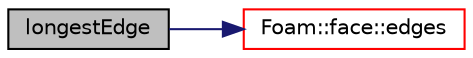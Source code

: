 digraph "longestEdge"
{
  bgcolor="transparent";
  edge [fontname="Helvetica",fontsize="10",labelfontname="Helvetica",labelfontsize="10"];
  node [fontname="Helvetica",fontsize="10",shape=record];
  rankdir="LR";
  Node126048 [label="longestEdge",height=0.2,width=0.4,color="black", fillcolor="grey75", style="filled", fontcolor="black"];
  Node126048 -> Node126049 [color="midnightblue",fontsize="10",style="solid",fontname="Helvetica"];
  Node126049 [label="Foam::face::edges",height=0.2,width=0.4,color="red",URL="$a28369.html#ac73e538443a863173d868d2522e1b6c7",tooltip="Return edges in face point ordering,. "];
}
